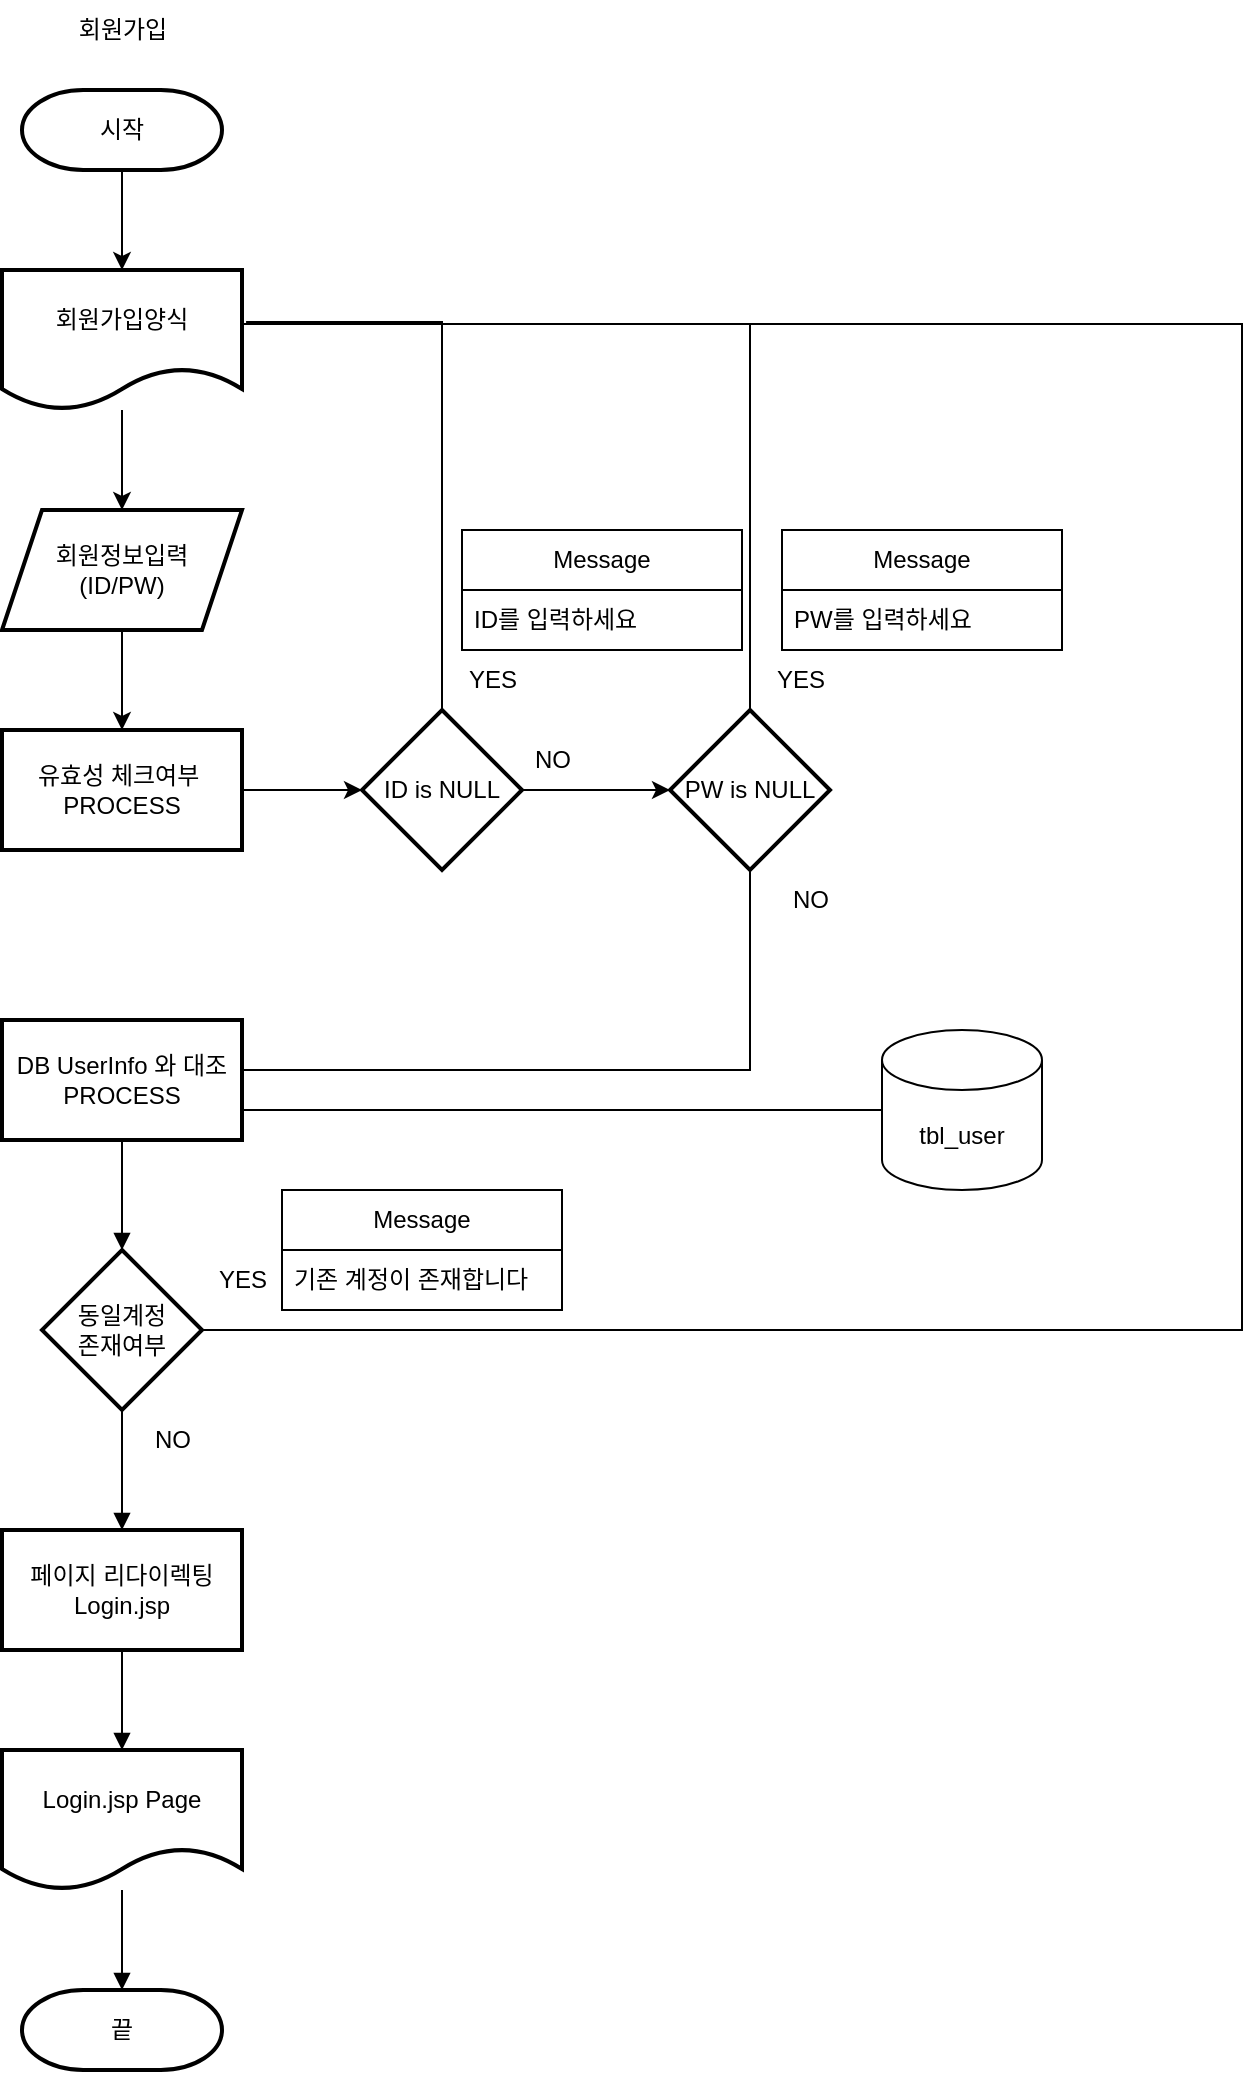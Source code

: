 <mxfile version="20.8.16" type="device" pages="2"><diagram id="C5RBs43oDa-KdzZeNtuy" name="회원가입"><mxGraphModel dx="1434" dy="844" grid="1" gridSize="10" guides="1" tooltips="1" connect="1" arrows="1" fold="1" page="1" pageScale="1" pageWidth="827" pageHeight="1169" math="0" shadow="0"><root><mxCell id="WIyWlLk6GJQsqaUBKTNV-0"/><mxCell id="WIyWlLk6GJQsqaUBKTNV-1" parent="WIyWlLk6GJQsqaUBKTNV-0"/><mxCell id="MKkMH78vhDUR6rgwox8R-0" value="회원가입" style="text;html=1;align=center;verticalAlign=middle;resizable=0;points=[];autosize=1;strokeColor=none;fillColor=none;" vertex="1" parent="WIyWlLk6GJQsqaUBKTNV-1"><mxGeometry x="65" y="95" width="70" height="30" as="geometry"/></mxCell><mxCell id="Wa-Px4O2PFEe3eqjWB49-1" value="" style="edgeStyle=orthogonalEdgeStyle;rounded=0;orthogonalLoop=1;jettySize=auto;html=1;" edge="1" parent="WIyWlLk6GJQsqaUBKTNV-1" source="MKkMH78vhDUR6rgwox8R-1" target="Wa-Px4O2PFEe3eqjWB49-0"><mxGeometry relative="1" as="geometry"/></mxCell><mxCell id="MKkMH78vhDUR6rgwox8R-1" value="시작" style="strokeWidth=2;html=1;shape=mxgraph.flowchart.terminator;whiteSpace=wrap;" vertex="1" parent="WIyWlLk6GJQsqaUBKTNV-1"><mxGeometry x="50" y="140" width="100" height="40" as="geometry"/></mxCell><mxCell id="Wa-Px4O2PFEe3eqjWB49-3" value="" style="edgeStyle=orthogonalEdgeStyle;rounded=0;orthogonalLoop=1;jettySize=auto;html=1;" edge="1" parent="WIyWlLk6GJQsqaUBKTNV-1" source="Wa-Px4O2PFEe3eqjWB49-0" target="Wa-Px4O2PFEe3eqjWB49-2"><mxGeometry relative="1" as="geometry"/></mxCell><mxCell id="Wa-Px4O2PFEe3eqjWB49-0" value="회원가입양식" style="shape=document;whiteSpace=wrap;html=1;boundedLbl=1;strokeWidth=2;" vertex="1" parent="WIyWlLk6GJQsqaUBKTNV-1"><mxGeometry x="40" y="230" width="120" height="70" as="geometry"/></mxCell><mxCell id="Wa-Px4O2PFEe3eqjWB49-5" value="" style="edgeStyle=orthogonalEdgeStyle;rounded=0;orthogonalLoop=1;jettySize=auto;html=1;" edge="1" parent="WIyWlLk6GJQsqaUBKTNV-1" source="Wa-Px4O2PFEe3eqjWB49-2" target="Wa-Px4O2PFEe3eqjWB49-4"><mxGeometry relative="1" as="geometry"/></mxCell><mxCell id="Wa-Px4O2PFEe3eqjWB49-2" value="회원정보입력&lt;br&gt;(ID/PW)" style="shape=parallelogram;perimeter=parallelogramPerimeter;whiteSpace=wrap;html=1;fixedSize=1;strokeWidth=2;" vertex="1" parent="WIyWlLk6GJQsqaUBKTNV-1"><mxGeometry x="40" y="350" width="120" height="60" as="geometry"/></mxCell><mxCell id="Wa-Px4O2PFEe3eqjWB49-13" value="" style="edgeStyle=orthogonalEdgeStyle;rounded=0;orthogonalLoop=1;jettySize=auto;html=1;" edge="1" parent="WIyWlLk6GJQsqaUBKTNV-1" source="Wa-Px4O2PFEe3eqjWB49-4" target="Wa-Px4O2PFEe3eqjWB49-12"><mxGeometry relative="1" as="geometry"/></mxCell><mxCell id="Wa-Px4O2PFEe3eqjWB49-4" value="유효성 체크여부&amp;nbsp;&lt;br&gt;PROCESS" style="whiteSpace=wrap;html=1;strokeWidth=2;" vertex="1" parent="WIyWlLk6GJQsqaUBKTNV-1"><mxGeometry x="40" y="460" width="120" height="60" as="geometry"/></mxCell><mxCell id="Wa-Px4O2PFEe3eqjWB49-19" value="" style="edgeStyle=orthogonalEdgeStyle;rounded=0;orthogonalLoop=1;jettySize=auto;html=1;" edge="1" parent="WIyWlLk6GJQsqaUBKTNV-1" source="Wa-Px4O2PFEe3eqjWB49-12" target="Wa-Px4O2PFEe3eqjWB49-18"><mxGeometry relative="1" as="geometry"/></mxCell><mxCell id="Wa-Px4O2PFEe3eqjWB49-24" value="" style="edgeStyle=orthogonalEdgeStyle;rounded=0;orthogonalLoop=1;jettySize=auto;html=1;endArrow=none;endFill=0;entryX=1.017;entryY=0.371;entryDx=0;entryDy=0;entryPerimeter=0;" edge="1" parent="WIyWlLk6GJQsqaUBKTNV-1" source="Wa-Px4O2PFEe3eqjWB49-12" target="Wa-Px4O2PFEe3eqjWB49-0"><mxGeometry relative="1" as="geometry"><mxPoint x="260" y="290" as="targetPoint"/><Array as="points"><mxPoint x="260" y="256"/></Array></mxGeometry></mxCell><mxCell id="Wa-Px4O2PFEe3eqjWB49-12" value="ID is NULL" style="rhombus;whiteSpace=wrap;html=1;strokeWidth=2;" vertex="1" parent="WIyWlLk6GJQsqaUBKTNV-1"><mxGeometry x="220" y="450" width="80" height="80" as="geometry"/></mxCell><mxCell id="Wa-Px4O2PFEe3eqjWB49-27" value="" style="edgeStyle=orthogonalEdgeStyle;rounded=0;orthogonalLoop=1;jettySize=auto;html=1;endArrow=none;endFill=0;entryX=1;entryY=0.386;entryDx=0;entryDy=0;entryPerimeter=0;" edge="1" parent="WIyWlLk6GJQsqaUBKTNV-1" source="Wa-Px4O2PFEe3eqjWB49-18" target="Wa-Px4O2PFEe3eqjWB49-0"><mxGeometry relative="1" as="geometry"><mxPoint x="414" y="280" as="targetPoint"/><Array as="points"><mxPoint x="414" y="257"/></Array></mxGeometry></mxCell><mxCell id="Wa-Px4O2PFEe3eqjWB49-33" value="" style="edgeStyle=orthogonalEdgeStyle;rounded=0;orthogonalLoop=1;jettySize=auto;html=1;endArrow=none;endFill=0;entryX=1;entryY=0.5;entryDx=0;entryDy=0;" edge="1" parent="WIyWlLk6GJQsqaUBKTNV-1" source="Wa-Px4O2PFEe3eqjWB49-18" target="Wa-Px4O2PFEe3eqjWB49-31"><mxGeometry relative="1" as="geometry"><mxPoint x="404" y="640" as="targetPoint"/><Array as="points"><mxPoint x="414" y="630"/></Array></mxGeometry></mxCell><mxCell id="Wa-Px4O2PFEe3eqjWB49-18" value="PW is NULL" style="rhombus;whiteSpace=wrap;html=1;strokeWidth=2;" vertex="1" parent="WIyWlLk6GJQsqaUBKTNV-1"><mxGeometry x="374" y="450" width="80" height="80" as="geometry"/></mxCell><mxCell id="Wa-Px4O2PFEe3eqjWB49-28" value="YES" style="text;html=1;align=center;verticalAlign=middle;resizable=0;points=[];autosize=1;strokeColor=none;fillColor=none;" vertex="1" parent="WIyWlLk6GJQsqaUBKTNV-1"><mxGeometry x="260" y="420" width="50" height="30" as="geometry"/></mxCell><mxCell id="Wa-Px4O2PFEe3eqjWB49-29" value="NO" style="text;html=1;align=center;verticalAlign=middle;resizable=0;points=[];autosize=1;strokeColor=none;fillColor=none;" vertex="1" parent="WIyWlLk6GJQsqaUBKTNV-1"><mxGeometry x="295" y="460" width="40" height="30" as="geometry"/></mxCell><mxCell id="Wa-Px4O2PFEe3eqjWB49-30" value="YES" style="text;html=1;align=center;verticalAlign=middle;resizable=0;points=[];autosize=1;strokeColor=none;fillColor=none;" vertex="1" parent="WIyWlLk6GJQsqaUBKTNV-1"><mxGeometry x="414" y="420" width="50" height="30" as="geometry"/></mxCell><mxCell id="Wa-Px4O2PFEe3eqjWB49-38" value="" style="edgeStyle=orthogonalEdgeStyle;rounded=0;orthogonalLoop=1;jettySize=auto;html=1;endArrow=block;endFill=1;" edge="1" parent="WIyWlLk6GJQsqaUBKTNV-1" source="Wa-Px4O2PFEe3eqjWB49-31" target="Wa-Px4O2PFEe3eqjWB49-37"><mxGeometry relative="1" as="geometry"/></mxCell><mxCell id="Wa-Px4O2PFEe3eqjWB49-31" value="DB UserInfo 와 대조&lt;br&gt;PROCESS" style="whiteSpace=wrap;html=1;strokeWidth=2;" vertex="1" parent="WIyWlLk6GJQsqaUBKTNV-1"><mxGeometry x="40" y="605" width="120" height="60" as="geometry"/></mxCell><mxCell id="Wa-Px4O2PFEe3eqjWB49-34" value="NO" style="text;html=1;align=center;verticalAlign=middle;resizable=0;points=[];autosize=1;strokeColor=none;fillColor=none;" vertex="1" parent="WIyWlLk6GJQsqaUBKTNV-1"><mxGeometry x="424" y="530" width="40" height="30" as="geometry"/></mxCell><mxCell id="Wa-Px4O2PFEe3eqjWB49-35" value="tbl_user" style="shape=cylinder3;whiteSpace=wrap;html=1;boundedLbl=1;backgroundOutline=1;size=15;" vertex="1" parent="WIyWlLk6GJQsqaUBKTNV-1"><mxGeometry x="480" y="610" width="80" height="80" as="geometry"/></mxCell><mxCell id="Wa-Px4O2PFEe3eqjWB49-36" value="" style="endArrow=none;html=1;rounded=0;exitX=1;exitY=0.75;exitDx=0;exitDy=0;entryX=0;entryY=0.5;entryDx=0;entryDy=0;entryPerimeter=0;" edge="1" parent="WIyWlLk6GJQsqaUBKTNV-1" source="Wa-Px4O2PFEe3eqjWB49-31" target="Wa-Px4O2PFEe3eqjWB49-35"><mxGeometry width="50" height="50" relative="1" as="geometry"><mxPoint x="400" y="740" as="sourcePoint"/><mxPoint x="450" y="650" as="targetPoint"/></mxGeometry></mxCell><mxCell id="Wa-Px4O2PFEe3eqjWB49-40" value="" style="edgeStyle=orthogonalEdgeStyle;rounded=0;orthogonalLoop=1;jettySize=auto;html=1;endArrow=none;endFill=0;entryX=1.008;entryY=0.386;entryDx=0;entryDy=0;entryPerimeter=0;" edge="1" parent="WIyWlLk6GJQsqaUBKTNV-1" source="Wa-Px4O2PFEe3eqjWB49-37" target="Wa-Px4O2PFEe3eqjWB49-0"><mxGeometry relative="1" as="geometry"><mxPoint x="600" y="760" as="targetPoint"/><Array as="points"><mxPoint x="660" y="760"/><mxPoint x="660" y="257"/></Array></mxGeometry></mxCell><mxCell id="Wa-Px4O2PFEe3eqjWB49-43" value="" style="edgeStyle=orthogonalEdgeStyle;rounded=0;orthogonalLoop=1;jettySize=auto;html=1;endArrow=block;endFill=1;" edge="1" parent="WIyWlLk6GJQsqaUBKTNV-1" source="Wa-Px4O2PFEe3eqjWB49-37" target="Wa-Px4O2PFEe3eqjWB49-42"><mxGeometry relative="1" as="geometry"/></mxCell><mxCell id="Wa-Px4O2PFEe3eqjWB49-37" value="동일계정&lt;br&gt;존재여부" style="rhombus;whiteSpace=wrap;html=1;strokeWidth=2;" vertex="1" parent="WIyWlLk6GJQsqaUBKTNV-1"><mxGeometry x="60" y="720" width="80" height="80" as="geometry"/></mxCell><mxCell id="Wa-Px4O2PFEe3eqjWB49-45" value="" style="edgeStyle=orthogonalEdgeStyle;rounded=0;orthogonalLoop=1;jettySize=auto;html=1;endArrow=block;endFill=1;" edge="1" parent="WIyWlLk6GJQsqaUBKTNV-1" source="Wa-Px4O2PFEe3eqjWB49-42" target="Wa-Px4O2PFEe3eqjWB49-44"><mxGeometry relative="1" as="geometry"/></mxCell><mxCell id="Wa-Px4O2PFEe3eqjWB49-42" value="페이지 리다이렉팅&lt;br&gt;Login.jsp" style="whiteSpace=wrap;html=1;strokeWidth=2;" vertex="1" parent="WIyWlLk6GJQsqaUBKTNV-1"><mxGeometry x="40" y="860" width="120" height="60" as="geometry"/></mxCell><mxCell id="Wa-Px4O2PFEe3eqjWB49-49" value="" style="edgeStyle=orthogonalEdgeStyle;rounded=0;orthogonalLoop=1;jettySize=auto;html=1;endArrow=block;endFill=1;" edge="1" parent="WIyWlLk6GJQsqaUBKTNV-1" source="Wa-Px4O2PFEe3eqjWB49-44" target="Wa-Px4O2PFEe3eqjWB49-48"><mxGeometry relative="1" as="geometry"/></mxCell><mxCell id="Wa-Px4O2PFEe3eqjWB49-44" value="Login.jsp Page" style="shape=document;whiteSpace=wrap;html=1;boundedLbl=1;strokeWidth=2;" vertex="1" parent="WIyWlLk6GJQsqaUBKTNV-1"><mxGeometry x="40" y="970" width="120" height="70" as="geometry"/></mxCell><mxCell id="Wa-Px4O2PFEe3eqjWB49-48" value="끝" style="strokeWidth=2;html=1;shape=mxgraph.flowchart.terminator;whiteSpace=wrap;" vertex="1" parent="WIyWlLk6GJQsqaUBKTNV-1"><mxGeometry x="50" y="1090" width="100" height="40" as="geometry"/></mxCell><mxCell id="Wa-Px4O2PFEe3eqjWB49-50" value="YES" style="text;html=1;align=center;verticalAlign=middle;resizable=0;points=[];autosize=1;strokeColor=none;fillColor=none;" vertex="1" parent="WIyWlLk6GJQsqaUBKTNV-1"><mxGeometry x="135" y="720" width="50" height="30" as="geometry"/></mxCell><mxCell id="Wa-Px4O2PFEe3eqjWB49-51" value="NO" style="text;html=1;align=center;verticalAlign=middle;resizable=0;points=[];autosize=1;strokeColor=none;fillColor=none;" vertex="1" parent="WIyWlLk6GJQsqaUBKTNV-1"><mxGeometry x="105" y="800" width="40" height="30" as="geometry"/></mxCell><mxCell id="Wa-Px4O2PFEe3eqjWB49-55" value="Message" style="swimlane;fontStyle=0;childLayout=stackLayout;horizontal=1;startSize=30;horizontalStack=0;resizeParent=1;resizeParentMax=0;resizeLast=0;collapsible=1;marginBottom=0;whiteSpace=wrap;html=1;" vertex="1" parent="WIyWlLk6GJQsqaUBKTNV-1"><mxGeometry x="270" y="360" width="140" height="60" as="geometry"/></mxCell><mxCell id="Wa-Px4O2PFEe3eqjWB49-58" value="ID를 입력하세요" style="text;strokeColor=none;fillColor=none;align=left;verticalAlign=middle;spacingLeft=4;spacingRight=4;overflow=hidden;points=[[0,0.5],[1,0.5]];portConstraint=eastwest;rotatable=0;whiteSpace=wrap;html=1;" vertex="1" parent="Wa-Px4O2PFEe3eqjWB49-55"><mxGeometry y="30" width="140" height="30" as="geometry"/></mxCell><mxCell id="Wa-Px4O2PFEe3eqjWB49-59" value="Message" style="swimlane;fontStyle=0;childLayout=stackLayout;horizontal=1;startSize=30;horizontalStack=0;resizeParent=1;resizeParentMax=0;resizeLast=0;collapsible=1;marginBottom=0;whiteSpace=wrap;html=1;" vertex="1" parent="WIyWlLk6GJQsqaUBKTNV-1"><mxGeometry x="430" y="360" width="140" height="60" as="geometry"/></mxCell><mxCell id="Wa-Px4O2PFEe3eqjWB49-60" value="PW를 입력하세요" style="text;strokeColor=none;fillColor=none;align=left;verticalAlign=middle;spacingLeft=4;spacingRight=4;overflow=hidden;points=[[0,0.5],[1,0.5]];portConstraint=eastwest;rotatable=0;whiteSpace=wrap;html=1;" vertex="1" parent="Wa-Px4O2PFEe3eqjWB49-59"><mxGeometry y="30" width="140" height="30" as="geometry"/></mxCell><mxCell id="Wa-Px4O2PFEe3eqjWB49-61" value="Message" style="swimlane;fontStyle=0;childLayout=stackLayout;horizontal=1;startSize=30;horizontalStack=0;resizeParent=1;resizeParentMax=0;resizeLast=0;collapsible=1;marginBottom=0;whiteSpace=wrap;html=1;" vertex="1" parent="WIyWlLk6GJQsqaUBKTNV-1"><mxGeometry x="180" y="690" width="140" height="60" as="geometry"/></mxCell><mxCell id="Wa-Px4O2PFEe3eqjWB49-62" value="기존 계정이 존재합니다" style="text;strokeColor=none;fillColor=none;align=left;verticalAlign=middle;spacingLeft=4;spacingRight=4;overflow=hidden;points=[[0,0.5],[1,0.5]];portConstraint=eastwest;rotatable=0;whiteSpace=wrap;html=1;" vertex="1" parent="Wa-Px4O2PFEe3eqjWB49-61"><mxGeometry y="30" width="140" height="30" as="geometry"/></mxCell></root></mxGraphModel></diagram><diagram id="-Wv-0ZOsOOCyxoeRICRB" name="로그인"><mxGraphModel dx="1434" dy="844" grid="1" gridSize="10" guides="1" tooltips="1" connect="1" arrows="1" fold="1" page="1" pageScale="1" pageWidth="827" pageHeight="1169" math="0" shadow="0"><root><mxCell id="0"/><mxCell id="1" parent="0"/></root></mxGraphModel></diagram></mxfile>